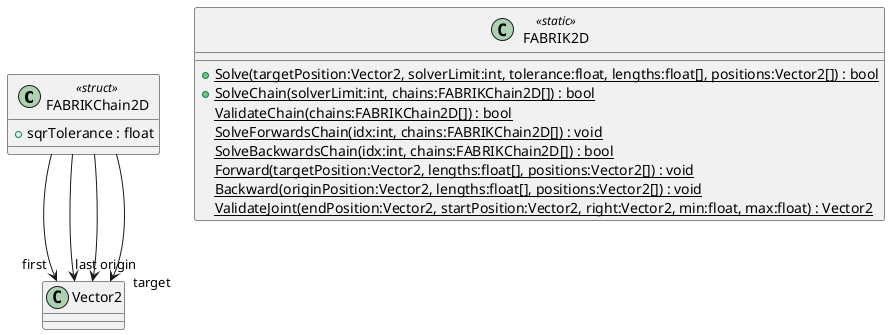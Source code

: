 @startuml
class FABRIKChain2D <<struct>> {
    + sqrTolerance : float
}
class FABRIK2D <<static>> {
    + {static} Solve(targetPosition:Vector2, solverLimit:int, tolerance:float, lengths:float[], positions:Vector2[]) : bool
    + {static} SolveChain(solverLimit:int, chains:FABRIKChain2D[]) : bool
    {static} ValidateChain(chains:FABRIKChain2D[]) : bool
    {static} SolveForwardsChain(idx:int, chains:FABRIKChain2D[]) : void
    {static} SolveBackwardsChain(idx:int, chains:FABRIKChain2D[]) : bool
    {static} Forward(targetPosition:Vector2, lengths:float[], positions:Vector2[]) : void
    {static} Backward(originPosition:Vector2, lengths:float[], positions:Vector2[]) : void
    {static} ValidateJoint(endPosition:Vector2, startPosition:Vector2, right:Vector2, min:float, max:float) : Vector2
}
FABRIKChain2D --> "first" Vector2
FABRIKChain2D --> "last" Vector2
FABRIKChain2D --> "origin" Vector2
FABRIKChain2D --> "target" Vector2
@enduml
